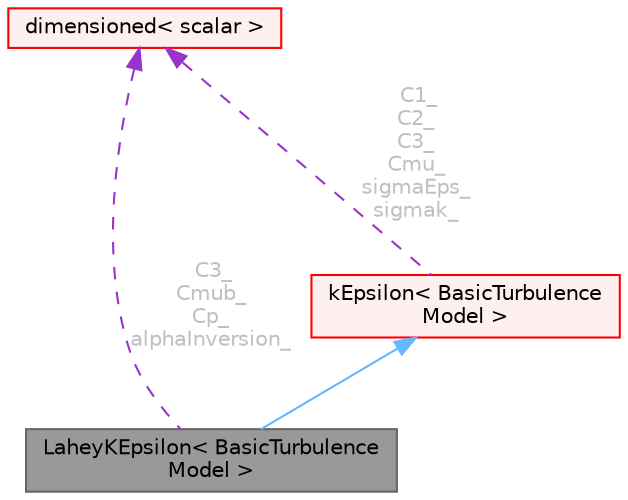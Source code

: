 digraph "LaheyKEpsilon&lt; BasicTurbulenceModel &gt;"
{
 // LATEX_PDF_SIZE
  bgcolor="transparent";
  edge [fontname=Helvetica,fontsize=10,labelfontname=Helvetica,labelfontsize=10];
  node [fontname=Helvetica,fontsize=10,shape=box,height=0.2,width=0.4];
  Node1 [id="Node000001",label="LaheyKEpsilon\< BasicTurbulence\lModel \>",height=0.2,width=0.4,color="gray40", fillcolor="grey60", style="filled", fontcolor="black",tooltip="Continuous-phase k-epsilon model including bubble-generated turbulence."];
  Node2 -> Node1 [id="edge1_Node000001_Node000002",dir="back",color="steelblue1",style="solid",tooltip=" "];
  Node2 [id="Node000002",label="kEpsilon\< BasicTurbulence\lModel \>",height=0.2,width=0.4,color="red", fillcolor="#FFF0F0", style="filled",URL="$classFoam_1_1RASModels_1_1kEpsilon.html",tooltip="Standard k-epsilon turbulence model for incompressible and compressible flows including rapid distort..."];
  Node24 -> Node2 [id="edge2_Node000002_Node000024",dir="back",color="darkorchid3",style="dashed",tooltip=" ",label=" C1_\nC2_\nC3_\nCmu_\nsigmaEps_\nsigmak_",fontcolor="grey" ];
  Node24 [id="Node000024",label="dimensioned\< scalar \>",height=0.2,width=0.4,color="red", fillcolor="#FFF0F0", style="filled",URL="$classFoam_1_1dimensioned.html",tooltip=" "];
  Node24 -> Node1 [id="edge3_Node000001_Node000024",dir="back",color="darkorchid3",style="dashed",tooltip=" ",label=" C3_\nCmub_\nCp_\nalphaInversion_",fontcolor="grey" ];
}
